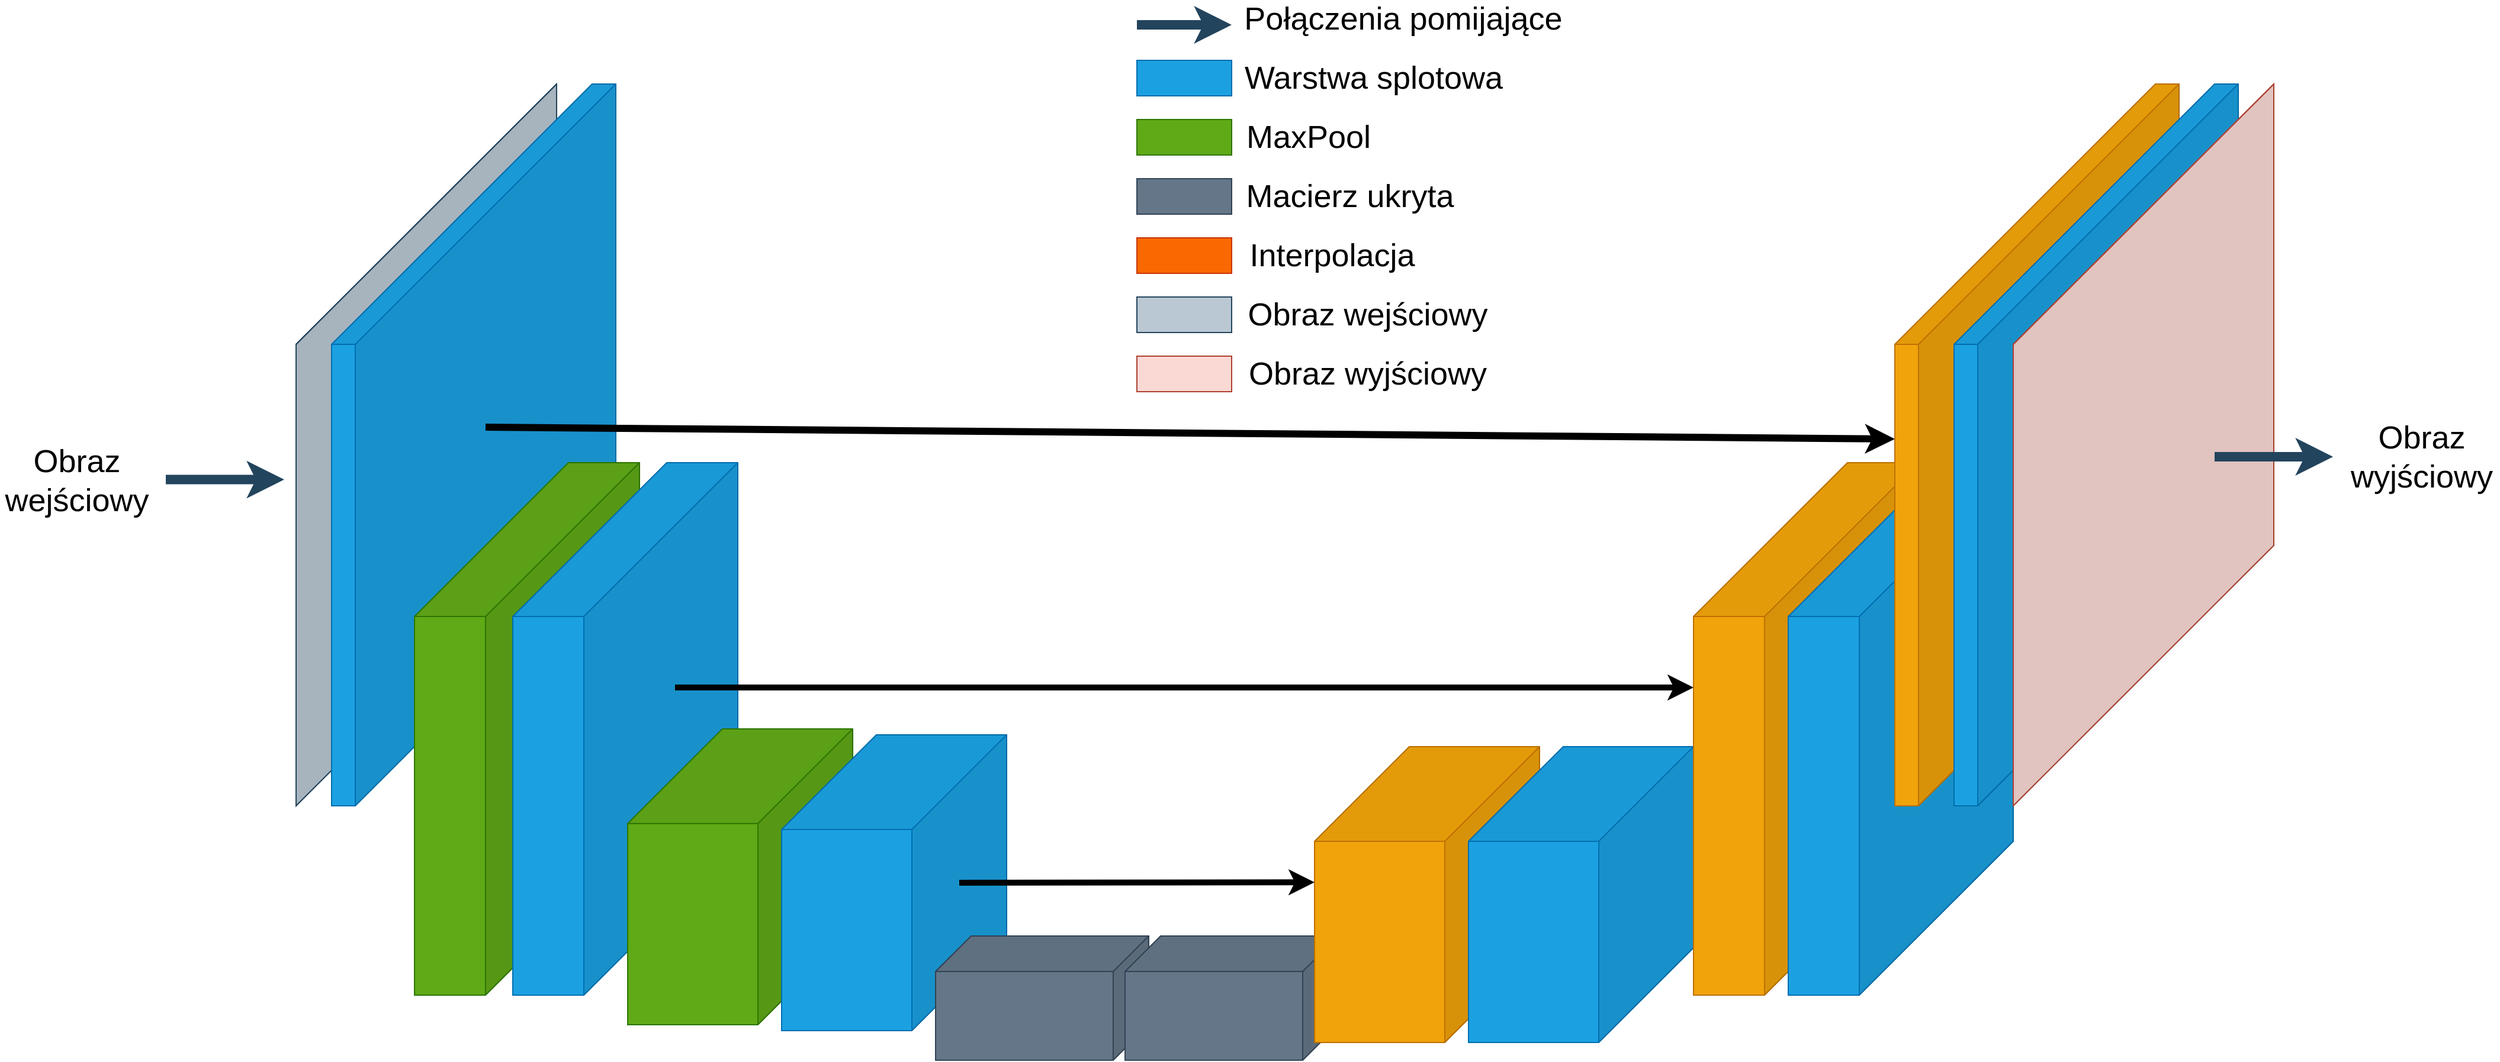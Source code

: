 <mxfile version="22.0.7" type="github">
  <diagram name="Strona-1" id="TaUs909sIrKVQtQASKZH">
    <mxGraphModel dx="3247" dy="1816" grid="1" gridSize="10" guides="1" tooltips="1" connect="1" arrows="1" fold="1" page="1" pageScale="1" pageWidth="827" pageHeight="1169" math="0" shadow="0">
      <root>
        <mxCell id="0" />
        <mxCell id="1" parent="0" />
        <mxCell id="eVUaobwBK6fa_ifXyKKY-1" value="" style="shape=cube;whiteSpace=wrap;html=1;boundedLbl=1;backgroundOutline=1;darkOpacity=0.05;darkOpacity2=0.1;direction=east;flipH=1;size=220;labelBackgroundColor=none;fillColor=#bac8d3;strokeColor=#23445d;" vertex="1" parent="1">
          <mxGeometry x="-330" y="240" width="220" height="610" as="geometry" />
        </mxCell>
        <mxCell id="eVUaobwBK6fa_ifXyKKY-2" value="" style="shape=cube;whiteSpace=wrap;html=1;boundedLbl=1;backgroundOutline=1;darkOpacity=0.05;darkOpacity2=0.1;direction=east;flipH=1;size=220;labelBackgroundColor=none;fillColor=#1ba1e2;strokeColor=#006EAF;fontColor=#ffffff;" vertex="1" parent="1">
          <mxGeometry x="-300" y="240" width="240" height="610" as="geometry" />
        </mxCell>
        <mxCell id="eVUaobwBK6fa_ifXyKKY-3" value="" style="shape=cube;whiteSpace=wrap;html=1;boundedLbl=1;backgroundOutline=1;darkOpacity=0.05;darkOpacity2=0.1;direction=east;flipH=1;size=130;labelBackgroundColor=none;fillColor=#60a917;strokeColor=#2D7600;fontColor=#ffffff;" vertex="1" parent="1">
          <mxGeometry x="-230" y="560" width="190" height="450" as="geometry" />
        </mxCell>
        <mxCell id="eVUaobwBK6fa_ifXyKKY-4" value="" style="shape=cube;whiteSpace=wrap;html=1;boundedLbl=1;backgroundOutline=1;darkOpacity=0.05;darkOpacity2=0.1;direction=east;flipH=1;size=130;labelBackgroundColor=none;fillColor=#1ba1e2;strokeColor=#006EAF;fontColor=#ffffff;" vertex="1" parent="1">
          <mxGeometry x="-147" y="560" width="190" height="450" as="geometry" />
        </mxCell>
        <mxCell id="eVUaobwBK6fa_ifXyKKY-5" value="" style="shape=cube;whiteSpace=wrap;html=1;boundedLbl=1;backgroundOutline=1;darkOpacity=0.05;darkOpacity2=0.1;direction=east;flipH=1;size=80;labelBackgroundColor=none;fillColor=#60a917;strokeColor=#2D7600;fontColor=#ffffff;" vertex="1" parent="1">
          <mxGeometry x="-50" y="785" width="190" height="250" as="geometry" />
        </mxCell>
        <mxCell id="eVUaobwBK6fa_ifXyKKY-6" value="" style="shape=cube;whiteSpace=wrap;html=1;boundedLbl=1;backgroundOutline=1;darkOpacity=0.05;darkOpacity2=0.1;direction=east;flipH=1;size=80;labelBackgroundColor=none;fillColor=#1ba1e2;strokeColor=#006EAF;fontColor=#ffffff;" vertex="1" parent="1">
          <mxGeometry x="80" y="790" width="190" height="250" as="geometry" />
        </mxCell>
        <mxCell id="eVUaobwBK6fa_ifXyKKY-7" value="" style="shape=cube;whiteSpace=wrap;html=1;boundedLbl=1;backgroundOutline=1;darkOpacity=0.05;darkOpacity2=0.1;direction=east;flipH=1;size=30;labelBackgroundColor=none;fillColor=#647687;strokeColor=#314354;fontColor=#ffffff;" vertex="1" parent="1">
          <mxGeometry x="210" y="960" width="180" height="105" as="geometry" />
        </mxCell>
        <mxCell id="eVUaobwBK6fa_ifXyKKY-8" value="" style="shape=cube;whiteSpace=wrap;html=1;boundedLbl=1;backgroundOutline=1;darkOpacity=0.05;darkOpacity2=0.1;direction=east;flipH=1;size=30;labelBackgroundColor=none;fillColor=#647687;strokeColor=#314354;fontColor=#ffffff;" vertex="1" parent="1">
          <mxGeometry x="370" y="960" width="180" height="105" as="geometry" />
        </mxCell>
        <mxCell id="eVUaobwBK6fa_ifXyKKY-9" value="" style="shape=cube;whiteSpace=wrap;html=1;boundedLbl=1;backgroundOutline=1;darkOpacity=0.05;darkOpacity2=0.1;direction=east;flipH=1;size=80;labelBackgroundColor=none;fillColor=#f0a30a;strokeColor=#BD7000;fontColor=#000000;" vertex="1" parent="1">
          <mxGeometry x="530" y="800" width="190" height="250" as="geometry" />
        </mxCell>
        <mxCell id="eVUaobwBK6fa_ifXyKKY-10" value="" style="shape=cube;whiteSpace=wrap;html=1;boundedLbl=1;backgroundOutline=1;darkOpacity=0.05;darkOpacity2=0.1;direction=east;flipH=1;size=80;labelBackgroundColor=none;fillColor=#1ba1e2;strokeColor=#006EAF;fontColor=#ffffff;" vertex="1" parent="1">
          <mxGeometry x="660" y="800" width="190" height="250" as="geometry" />
        </mxCell>
        <mxCell id="eVUaobwBK6fa_ifXyKKY-11" value="" style="shape=cube;whiteSpace=wrap;html=1;boundedLbl=1;backgroundOutline=1;darkOpacity=0.05;darkOpacity2=0.1;direction=east;flipH=1;size=130;labelBackgroundColor=none;fillColor=#f0a30a;strokeColor=#BD7000;fontColor=#000000;" vertex="1" parent="1">
          <mxGeometry x="850" y="560" width="190" height="450" as="geometry" />
        </mxCell>
        <mxCell id="eVUaobwBK6fa_ifXyKKY-12" value="" style="shape=cube;whiteSpace=wrap;html=1;boundedLbl=1;backgroundOutline=1;darkOpacity=0.05;darkOpacity2=0.1;direction=east;flipH=1;size=130;labelBackgroundColor=none;fillColor=#1ba1e2;strokeColor=#006EAF;fontColor=#ffffff;" vertex="1" parent="1">
          <mxGeometry x="930" y="560" width="190" height="450" as="geometry" />
        </mxCell>
        <mxCell id="eVUaobwBK6fa_ifXyKKY-13" value="" style="shape=cube;whiteSpace=wrap;html=1;boundedLbl=1;backgroundOutline=1;darkOpacity=0.05;darkOpacity2=0.1;direction=east;flipH=1;size=220;labelBackgroundColor=none;fillColor=#f0a30a;strokeColor=#BD7000;fontColor=#000000;" vertex="1" parent="1">
          <mxGeometry x="1020" y="240" width="240" height="610" as="geometry" />
        </mxCell>
        <mxCell id="eVUaobwBK6fa_ifXyKKY-14" value="" style="shape=cube;whiteSpace=wrap;html=1;boundedLbl=1;backgroundOutline=1;darkOpacity=0.05;darkOpacity2=0.1;direction=east;flipH=1;size=220;labelBackgroundColor=none;fillColor=#1ba1e2;strokeColor=#006EAF;fontColor=#ffffff;" vertex="1" parent="1">
          <mxGeometry x="1070" y="240" width="240" height="610" as="geometry" />
        </mxCell>
        <mxCell id="eVUaobwBK6fa_ifXyKKY-15" value="Text" style="text;html=1;strokeColor=none;fillColor=none;align=center;verticalAlign=middle;whiteSpace=wrap;rounded=0;fontColor=#FFFFFF;" vertex="1" parent="1">
          <mxGeometry x="-150" y="180" width="60" height="30" as="geometry" />
        </mxCell>
        <mxCell id="eVUaobwBK6fa_ifXyKKY-18" value="Text" style="text;html=1;strokeColor=none;fillColor=none;align=center;verticalAlign=middle;whiteSpace=wrap;rounded=0;fontColor=#FFFFFF;" vertex="1" parent="1">
          <mxGeometry x="480" y="530" width="60" height="30" as="geometry" />
        </mxCell>
        <mxCell id="eVUaobwBK6fa_ifXyKKY-29" value="" style="shape=cube;whiteSpace=wrap;html=1;boundedLbl=1;backgroundOutline=1;darkOpacity=0.05;darkOpacity2=0.1;direction=east;flipH=1;size=220;labelBackgroundColor=none;fillColor=#fad9d5;strokeColor=#ae4132;" vertex="1" parent="1">
          <mxGeometry x="1120" y="240" width="220" height="610" as="geometry" />
        </mxCell>
        <mxCell id="eVUaobwBK6fa_ifXyKKY-36" value="" style="endArrow=classic;html=1;rounded=0;fillColor=#000000;strokeWidth=6;" edge="1" parent="1">
          <mxGeometry width="50" height="50" relative="1" as="geometry">
            <mxPoint x="-170" y="530" as="sourcePoint" />
            <mxPoint x="1020" y="540" as="targetPoint" />
          </mxGeometry>
        </mxCell>
        <mxCell id="eVUaobwBK6fa_ifXyKKY-37" value="" style="endArrow=classic;html=1;rounded=0;fillColor=#000000;strokeWidth=5;" edge="1" parent="1">
          <mxGeometry width="50" height="50" relative="1" as="geometry">
            <mxPoint x="-10" y="750" as="sourcePoint" />
            <mxPoint x="850" y="750" as="targetPoint" />
          </mxGeometry>
        </mxCell>
        <mxCell id="eVUaobwBK6fa_ifXyKKY-38" value="" style="endArrow=classic;html=1;rounded=0;fillColor=#000000;strokeWidth=5;" edge="1" parent="1">
          <mxGeometry width="50" height="50" relative="1" as="geometry">
            <mxPoint x="230" y="915" as="sourcePoint" />
            <mxPoint x="530" y="914.58" as="targetPoint" />
          </mxGeometry>
        </mxCell>
        <mxCell id="eVUaobwBK6fa_ifXyKKY-39" value="" style="rounded=0;whiteSpace=wrap;html=1;strokeColor=#006EAF;fontColor=#ffffff;fillColor=#1ba1e2;" vertex="1" parent="1">
          <mxGeometry x="380" y="220" width="80" height="30" as="geometry" />
        </mxCell>
        <mxCell id="eVUaobwBK6fa_ifXyKKY-40" value="&lt;font color=&quot;#000000&quot;&gt;&lt;span style=&quot;font-size: 27px;&quot;&gt;Warstwa splotowa&lt;/span&gt;&lt;/font&gt;" style="text;html=1;strokeColor=none;fillColor=none;align=center;verticalAlign=middle;whiteSpace=wrap;rounded=0;fontColor=#FFFFFF;" vertex="1" parent="1">
          <mxGeometry x="460" y="220" width="240" height="30" as="geometry" />
        </mxCell>
        <mxCell id="eVUaobwBK6fa_ifXyKKY-41" value="" style="rounded=0;whiteSpace=wrap;html=1;strokeColor=#2D7600;fontColor=#ffffff;fillColor=#60a917;" vertex="1" parent="1">
          <mxGeometry x="380" y="270" width="80" height="30" as="geometry" />
        </mxCell>
        <mxCell id="eVUaobwBK6fa_ifXyKKY-42" value="&lt;font style=&quot;font-size: 27px;&quot; color=&quot;#000000&quot;&gt;MaxPool&lt;/font&gt;" style="text;html=1;strokeColor=none;fillColor=none;align=center;verticalAlign=middle;whiteSpace=wrap;rounded=0;fontColor=#FFFFFF;" vertex="1" parent="1">
          <mxGeometry x="460" y="270" width="130" height="30" as="geometry" />
        </mxCell>
        <mxCell id="eVUaobwBK6fa_ifXyKKY-43" value="" style="rounded=0;whiteSpace=wrap;html=1;strokeColor=#314354;fontColor=#ffffff;fillColor=#647687;" vertex="1" parent="1">
          <mxGeometry x="380" y="320" width="80" height="30" as="geometry" />
        </mxCell>
        <mxCell id="eVUaobwBK6fa_ifXyKKY-44" value="&lt;font style=&quot;font-size: 27px;&quot; color=&quot;#000000&quot;&gt;Macierz ukryta&lt;/font&gt;" style="text;html=1;strokeColor=none;fillColor=none;align=center;verticalAlign=middle;whiteSpace=wrap;rounded=0;fontColor=#FFFFFF;" vertex="1" parent="1">
          <mxGeometry x="460" y="320" width="200" height="30" as="geometry" />
        </mxCell>
        <mxCell id="eVUaobwBK6fa_ifXyKKY-45" value="" style="rounded=0;whiteSpace=wrap;html=1;strokeColor=#C73500;fontColor=#000000;fillColor=#fa6800;" vertex="1" parent="1">
          <mxGeometry x="380" y="370" width="80" height="30" as="geometry" />
        </mxCell>
        <mxCell id="eVUaobwBK6fa_ifXyKKY-46" value="&lt;font style=&quot;font-size: 27px;&quot; color=&quot;#000000&quot;&gt;Interpolacja&lt;/font&gt;" style="text;html=1;strokeColor=none;fillColor=none;align=center;verticalAlign=middle;whiteSpace=wrap;rounded=0;fontColor=#FFFFFF;" vertex="1" parent="1">
          <mxGeometry x="460" y="370" width="170" height="30" as="geometry" />
        </mxCell>
        <mxCell id="eVUaobwBK6fa_ifXyKKY-47" value="" style="rounded=0;whiteSpace=wrap;html=1;strokeColor=#23445d;fillColor=#bac8d3;" vertex="1" parent="1">
          <mxGeometry x="380" y="420" width="80" height="30" as="geometry" />
        </mxCell>
        <mxCell id="eVUaobwBK6fa_ifXyKKY-48" value="&lt;font style=&quot;font-size: 27px;&quot; color=&quot;#000000&quot;&gt;Obraz wejściowy&lt;/font&gt;" style="text;html=1;strokeColor=none;fillColor=none;align=center;verticalAlign=middle;whiteSpace=wrap;rounded=0;fontColor=#FFFFFF;" vertex="1" parent="1">
          <mxGeometry x="460" y="420" width="230" height="30" as="geometry" />
        </mxCell>
        <mxCell id="eVUaobwBK6fa_ifXyKKY-49" value="" style="rounded=0;whiteSpace=wrap;html=1;strokeColor=#ae4132;fillColor=#fad9d5;" vertex="1" parent="1">
          <mxGeometry x="380" y="470" width="80" height="30" as="geometry" />
        </mxCell>
        <mxCell id="eVUaobwBK6fa_ifXyKKY-50" value="&lt;font style=&quot;font-size: 27px;&quot; color=&quot;#000000&quot;&gt;Obraz wyjściowy&lt;/font&gt;" style="text;html=1;strokeColor=none;fillColor=none;align=center;verticalAlign=middle;whiteSpace=wrap;rounded=0;fontColor=#FFFFFF;" vertex="1" parent="1">
          <mxGeometry x="460" y="470" width="230" height="30" as="geometry" />
        </mxCell>
        <mxCell id="eVUaobwBK6fa_ifXyKKY-51" value="" style="endArrow=classic;html=1;rounded=0;strokeColor=#23445D;strokeWidth=8;" edge="1" parent="1">
          <mxGeometry width="50" height="50" relative="1" as="geometry">
            <mxPoint x="380" y="190" as="sourcePoint" />
            <mxPoint x="460" y="190" as="targetPoint" />
          </mxGeometry>
        </mxCell>
        <mxCell id="eVUaobwBK6fa_ifXyKKY-52" value="&lt;font color=&quot;#000000&quot;&gt;&lt;span style=&quot;font-size: 27px;&quot;&gt;Połączenia pomijające&lt;/span&gt;&lt;/font&gt;" style="text;html=1;strokeColor=none;fillColor=none;align=center;verticalAlign=middle;whiteSpace=wrap;rounded=0;fontColor=#FFFFFF;" vertex="1" parent="1">
          <mxGeometry x="460" y="170" width="290" height="30" as="geometry" />
        </mxCell>
        <mxCell id="eVUaobwBK6fa_ifXyKKY-53" value="&lt;font style=&quot;font-size: 27px;&quot; color=&quot;#000000&quot;&gt;Obraz wyjściowy&lt;/font&gt;" style="text;html=1;strokeColor=none;fillColor=none;align=center;verticalAlign=middle;whiteSpace=wrap;rounded=0;fontColor=#FFFFFF;" vertex="1" parent="1">
          <mxGeometry x="1400" y="540" width="130" height="30" as="geometry" />
        </mxCell>
        <mxCell id="eVUaobwBK6fa_ifXyKKY-54" value="" style="endArrow=classic;html=1;rounded=0;strokeColor=#23445D;strokeWidth=8;" edge="1" parent="1">
          <mxGeometry width="50" height="50" relative="1" as="geometry">
            <mxPoint x="1290" y="555" as="sourcePoint" />
            <mxPoint x="1390" y="555" as="targetPoint" />
          </mxGeometry>
        </mxCell>
        <mxCell id="eVUaobwBK6fa_ifXyKKY-55" value="&lt;font style=&quot;font-size: 27px;&quot; color=&quot;#000000&quot;&gt;Obraz wejściowy&lt;/font&gt;" style="text;html=1;strokeColor=none;fillColor=none;align=center;verticalAlign=middle;whiteSpace=wrap;rounded=0;fontColor=#FFFFFF;" vertex="1" parent="1">
          <mxGeometry x="-580" y="560" width="130" height="30" as="geometry" />
        </mxCell>
        <mxCell id="eVUaobwBK6fa_ifXyKKY-56" value="" style="endArrow=classic;html=1;rounded=0;strokeColor=#23445D;strokeWidth=8;" edge="1" parent="1">
          <mxGeometry width="50" height="50" relative="1" as="geometry">
            <mxPoint x="-440" y="574.29" as="sourcePoint" />
            <mxPoint x="-340" y="574.29" as="targetPoint" />
          </mxGeometry>
        </mxCell>
        <mxCell id="eVUaobwBK6fa_ifXyKKY-57" style="edgeStyle=orthogonalEdgeStyle;rounded=0;orthogonalLoop=1;jettySize=auto;html=1;exitX=0.5;exitY=1;exitDx=0;exitDy=0;strokeColor=#23445D;" edge="1" parent="1" source="eVUaobwBK6fa_ifXyKKY-55" target="eVUaobwBK6fa_ifXyKKY-55">
          <mxGeometry relative="1" as="geometry" />
        </mxCell>
      </root>
    </mxGraphModel>
  </diagram>
</mxfile>
